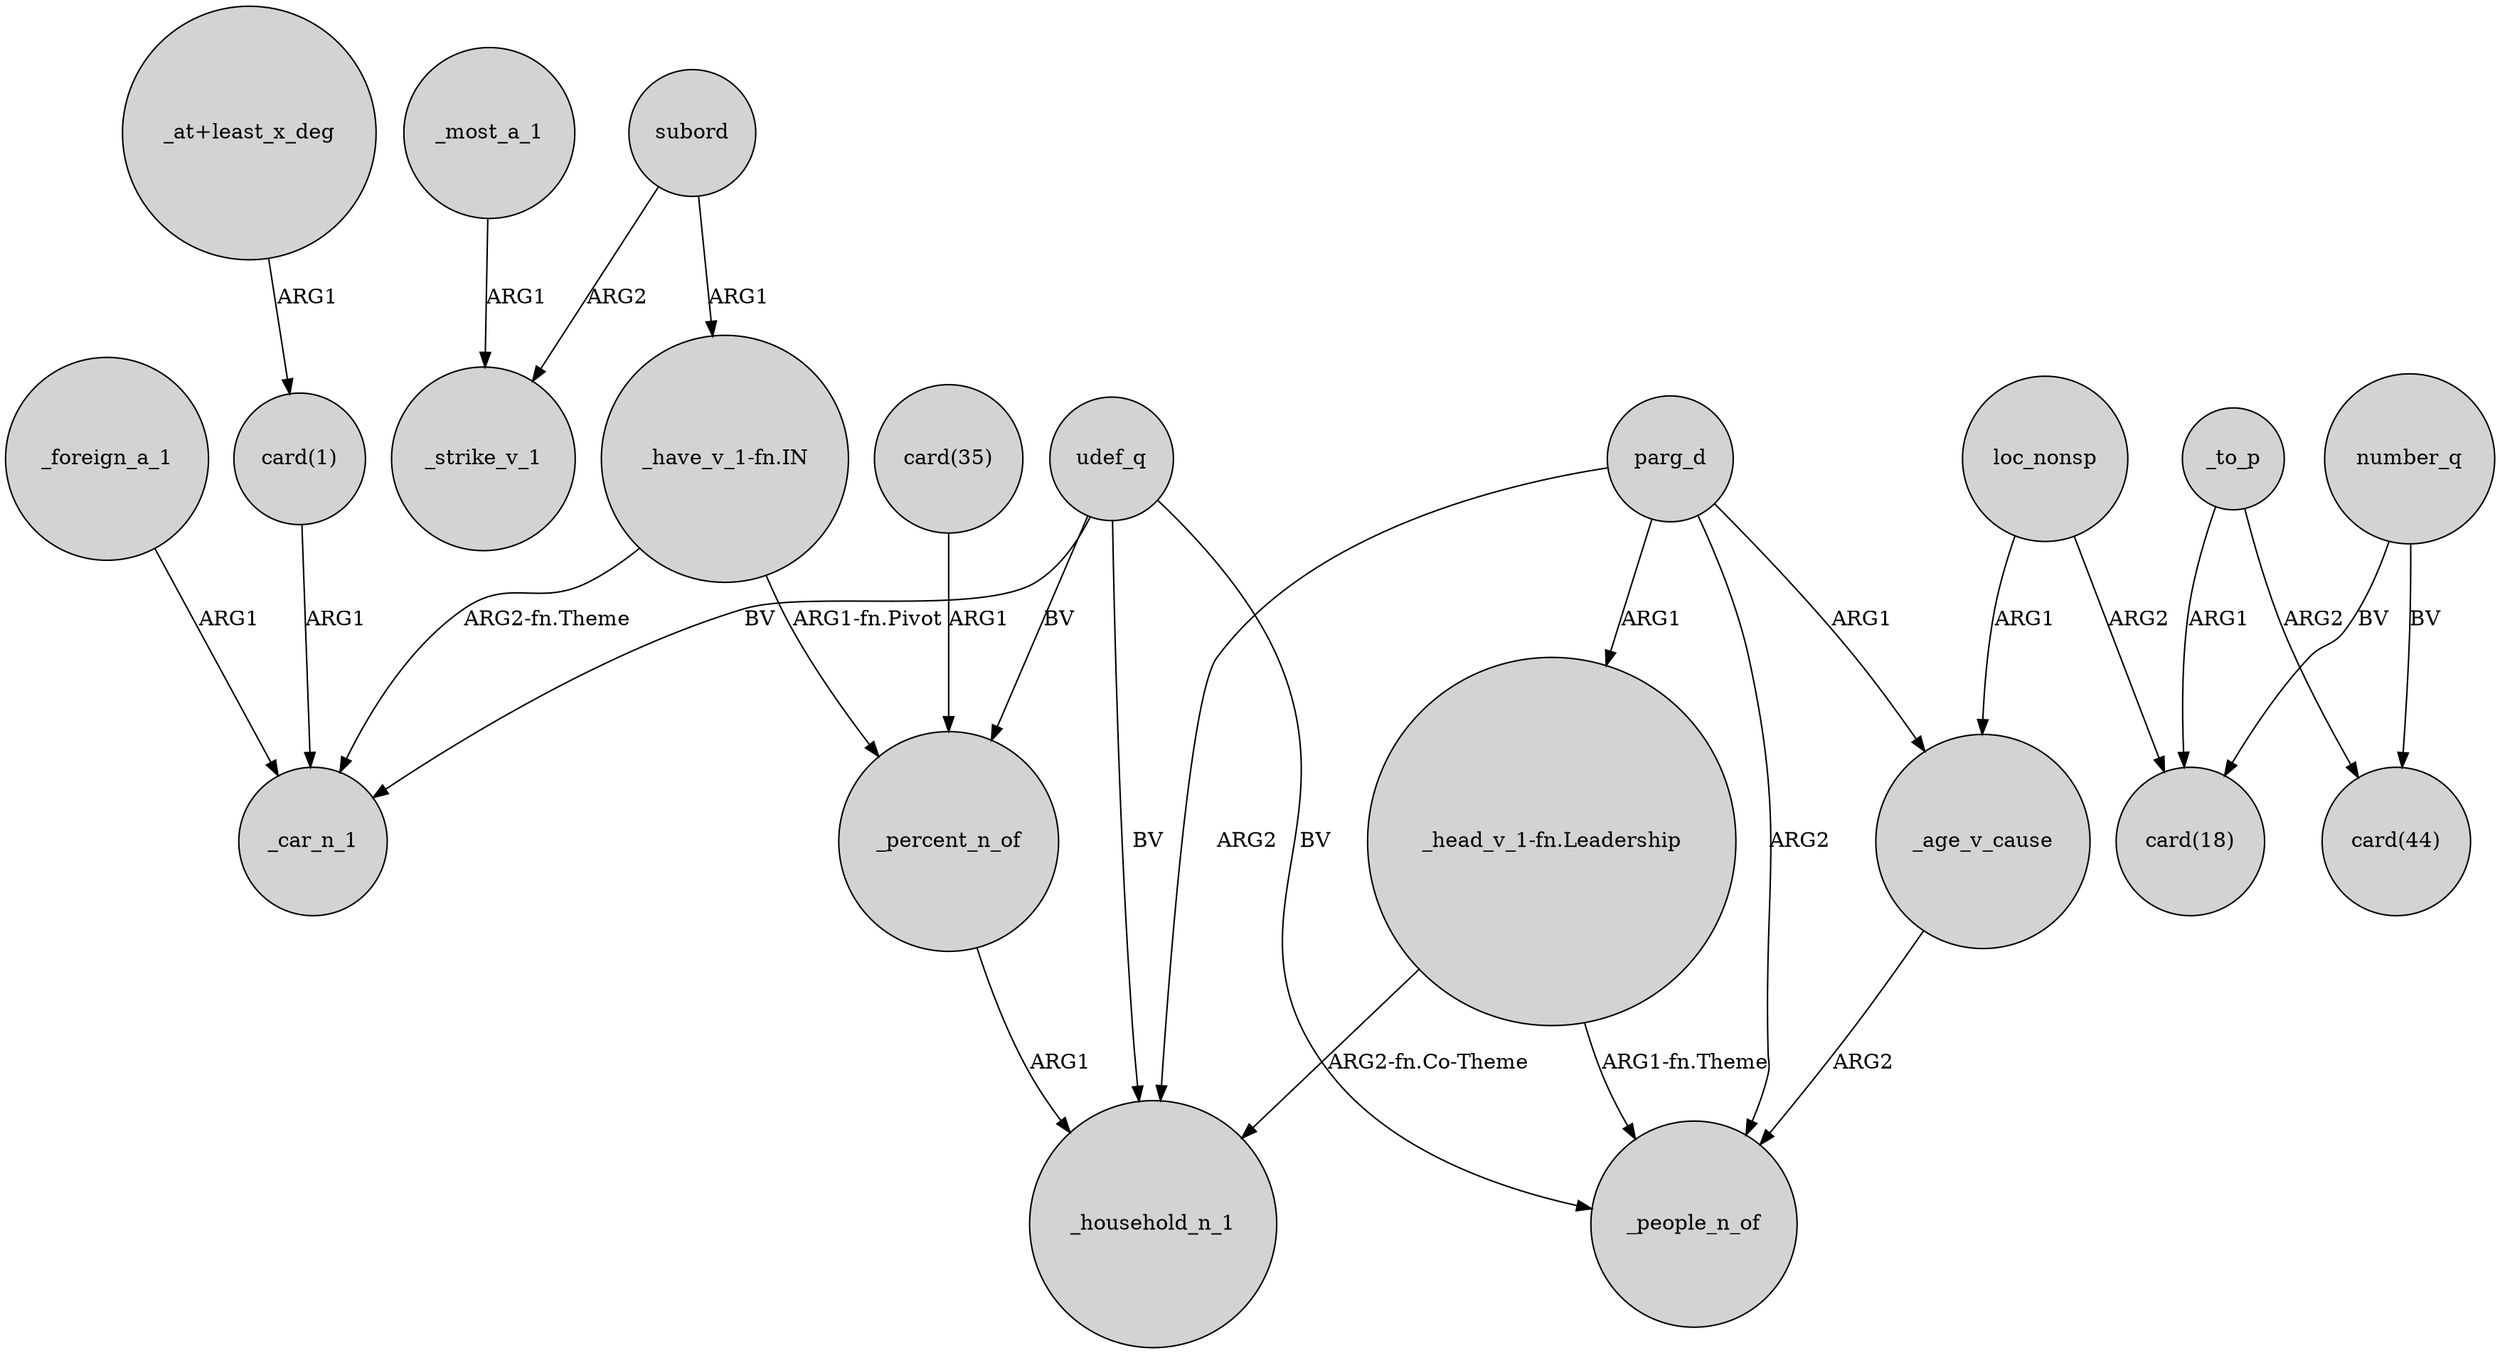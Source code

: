 digraph {
	node [shape=circle style=filled]
	"_have_v_1-fn.IN" -> _car_n_1 [label="ARG2-fn.Theme"]
	_to_p -> "card(44)" [label=ARG2]
	"_head_v_1-fn.Leadership" -> _household_n_1 [label="ARG2-fn.Co-Theme"]
	subord -> _strike_v_1 [label=ARG2]
	parg_d -> "_head_v_1-fn.Leadership" [label=ARG1]
	"_at+least_x_deg" -> "card(1)" [label=ARG1]
	udef_q -> _household_n_1 [label=BV]
	_age_v_cause -> _people_n_of [label=ARG2]
	number_q -> "card(44)" [label=BV]
	number_q -> "card(18)" [label=BV]
	loc_nonsp -> "card(18)" [label=ARG2]
	"_have_v_1-fn.IN" -> _percent_n_of [label="ARG1-fn.Pivot"]
	udef_q -> _people_n_of [label=BV]
	_most_a_1 -> _strike_v_1 [label=ARG1]
	parg_d -> _people_n_of [label=ARG2]
	"_head_v_1-fn.Leadership" -> _people_n_of [label="ARG1-fn.Theme"]
	loc_nonsp -> _age_v_cause [label=ARG1]
	"card(35)" -> _percent_n_of [label=ARG1]
	_to_p -> "card(18)" [label=ARG1]
	parg_d -> _age_v_cause [label=ARG1]
	udef_q -> _car_n_1 [label=BV]
	_percent_n_of -> _household_n_1 [label=ARG1]
	subord -> "_have_v_1-fn.IN" [label=ARG1]
	parg_d -> _household_n_1 [label=ARG2]
	udef_q -> _percent_n_of [label=BV]
	_foreign_a_1 -> _car_n_1 [label=ARG1]
	"card(1)" -> _car_n_1 [label=ARG1]
}
